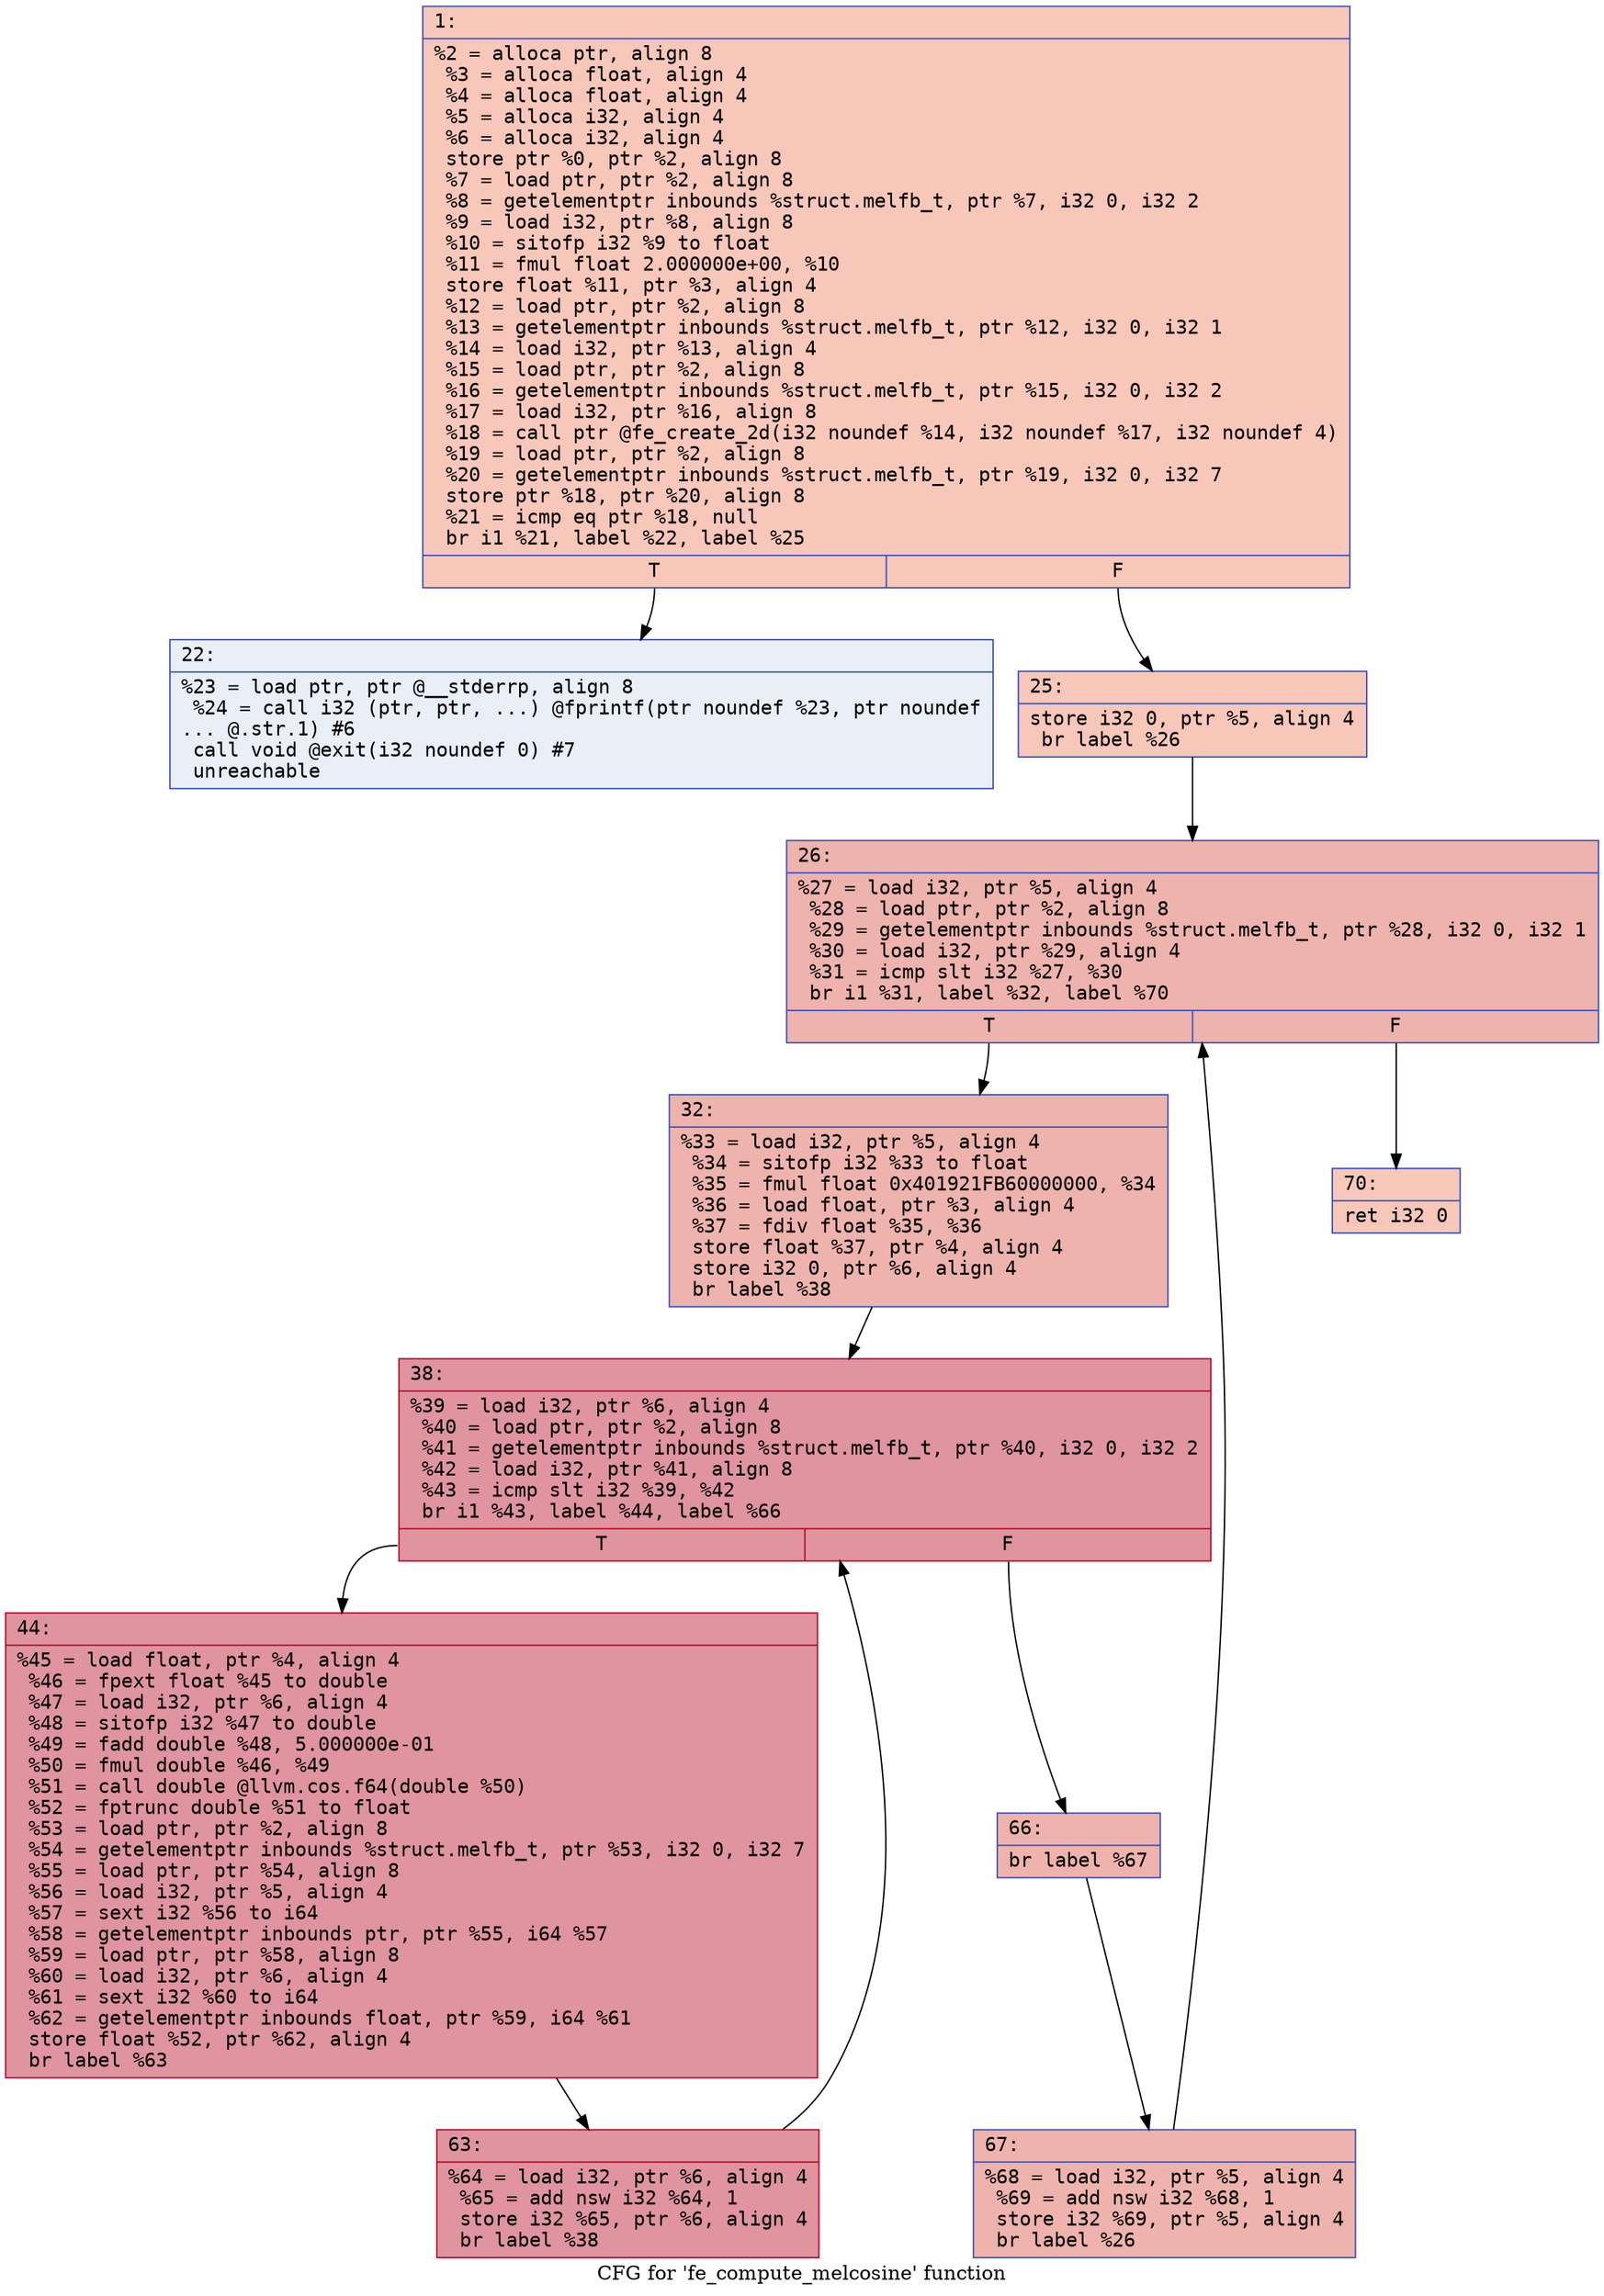 digraph "CFG for 'fe_compute_melcosine' function" {
	label="CFG for 'fe_compute_melcosine' function";

	Node0x60000333ecb0 [shape=record,color="#3d50c3ff", style=filled, fillcolor="#ec7f6370" fontname="Courier",label="{1:\l|  %2 = alloca ptr, align 8\l  %3 = alloca float, align 4\l  %4 = alloca float, align 4\l  %5 = alloca i32, align 4\l  %6 = alloca i32, align 4\l  store ptr %0, ptr %2, align 8\l  %7 = load ptr, ptr %2, align 8\l  %8 = getelementptr inbounds %struct.melfb_t, ptr %7, i32 0, i32 2\l  %9 = load i32, ptr %8, align 8\l  %10 = sitofp i32 %9 to float\l  %11 = fmul float 2.000000e+00, %10\l  store float %11, ptr %3, align 4\l  %12 = load ptr, ptr %2, align 8\l  %13 = getelementptr inbounds %struct.melfb_t, ptr %12, i32 0, i32 1\l  %14 = load i32, ptr %13, align 4\l  %15 = load ptr, ptr %2, align 8\l  %16 = getelementptr inbounds %struct.melfb_t, ptr %15, i32 0, i32 2\l  %17 = load i32, ptr %16, align 8\l  %18 = call ptr @fe_create_2d(i32 noundef %14, i32 noundef %17, i32 noundef 4)\l  %19 = load ptr, ptr %2, align 8\l  %20 = getelementptr inbounds %struct.melfb_t, ptr %19, i32 0, i32 7\l  store ptr %18, ptr %20, align 8\l  %21 = icmp eq ptr %18, null\l  br i1 %21, label %22, label %25\l|{<s0>T|<s1>F}}"];
	Node0x60000333ecb0:s0 -> Node0x60000333ed00[tooltip="1 -> 22\nProbability 0.00%" ];
	Node0x60000333ecb0:s1 -> Node0x60000333ed50[tooltip="1 -> 25\nProbability 100.00%" ];
	Node0x60000333ed00 [shape=record,color="#3d50c3ff", style=filled, fillcolor="#cedaeb70" fontname="Courier",label="{22:\l|  %23 = load ptr, ptr @__stderrp, align 8\l  %24 = call i32 (ptr, ptr, ...) @fprintf(ptr noundef %23, ptr noundef\l... @.str.1) #6\l  call void @exit(i32 noundef 0) #7\l  unreachable\l}"];
	Node0x60000333ed50 [shape=record,color="#3d50c3ff", style=filled, fillcolor="#ec7f6370" fontname="Courier",label="{25:\l|  store i32 0, ptr %5, align 4\l  br label %26\l}"];
	Node0x60000333ed50 -> Node0x60000333eda0[tooltip="25 -> 26\nProbability 100.00%" ];
	Node0x60000333eda0 [shape=record,color="#3d50c3ff", style=filled, fillcolor="#d6524470" fontname="Courier",label="{26:\l|  %27 = load i32, ptr %5, align 4\l  %28 = load ptr, ptr %2, align 8\l  %29 = getelementptr inbounds %struct.melfb_t, ptr %28, i32 0, i32 1\l  %30 = load i32, ptr %29, align 4\l  %31 = icmp slt i32 %27, %30\l  br i1 %31, label %32, label %70\l|{<s0>T|<s1>F}}"];
	Node0x60000333eda0:s0 -> Node0x60000333edf0[tooltip="26 -> 32\nProbability 96.88%" ];
	Node0x60000333eda0:s1 -> Node0x60000333efd0[tooltip="26 -> 70\nProbability 3.12%" ];
	Node0x60000333edf0 [shape=record,color="#3d50c3ff", style=filled, fillcolor="#d6524470" fontname="Courier",label="{32:\l|  %33 = load i32, ptr %5, align 4\l  %34 = sitofp i32 %33 to float\l  %35 = fmul float 0x401921FB60000000, %34\l  %36 = load float, ptr %3, align 4\l  %37 = fdiv float %35, %36\l  store float %37, ptr %4, align 4\l  store i32 0, ptr %6, align 4\l  br label %38\l}"];
	Node0x60000333edf0 -> Node0x60000333ee40[tooltip="32 -> 38\nProbability 100.00%" ];
	Node0x60000333ee40 [shape=record,color="#b70d28ff", style=filled, fillcolor="#b70d2870" fontname="Courier",label="{38:\l|  %39 = load i32, ptr %6, align 4\l  %40 = load ptr, ptr %2, align 8\l  %41 = getelementptr inbounds %struct.melfb_t, ptr %40, i32 0, i32 2\l  %42 = load i32, ptr %41, align 8\l  %43 = icmp slt i32 %39, %42\l  br i1 %43, label %44, label %66\l|{<s0>T|<s1>F}}"];
	Node0x60000333ee40:s0 -> Node0x60000333ee90[tooltip="38 -> 44\nProbability 96.88%" ];
	Node0x60000333ee40:s1 -> Node0x60000333ef30[tooltip="38 -> 66\nProbability 3.12%" ];
	Node0x60000333ee90 [shape=record,color="#b70d28ff", style=filled, fillcolor="#b70d2870" fontname="Courier",label="{44:\l|  %45 = load float, ptr %4, align 4\l  %46 = fpext float %45 to double\l  %47 = load i32, ptr %6, align 4\l  %48 = sitofp i32 %47 to double\l  %49 = fadd double %48, 5.000000e-01\l  %50 = fmul double %46, %49\l  %51 = call double @llvm.cos.f64(double %50)\l  %52 = fptrunc double %51 to float\l  %53 = load ptr, ptr %2, align 8\l  %54 = getelementptr inbounds %struct.melfb_t, ptr %53, i32 0, i32 7\l  %55 = load ptr, ptr %54, align 8\l  %56 = load i32, ptr %5, align 4\l  %57 = sext i32 %56 to i64\l  %58 = getelementptr inbounds ptr, ptr %55, i64 %57\l  %59 = load ptr, ptr %58, align 8\l  %60 = load i32, ptr %6, align 4\l  %61 = sext i32 %60 to i64\l  %62 = getelementptr inbounds float, ptr %59, i64 %61\l  store float %52, ptr %62, align 4\l  br label %63\l}"];
	Node0x60000333ee90 -> Node0x60000333eee0[tooltip="44 -> 63\nProbability 100.00%" ];
	Node0x60000333eee0 [shape=record,color="#b70d28ff", style=filled, fillcolor="#b70d2870" fontname="Courier",label="{63:\l|  %64 = load i32, ptr %6, align 4\l  %65 = add nsw i32 %64, 1\l  store i32 %65, ptr %6, align 4\l  br label %38\l}"];
	Node0x60000333eee0 -> Node0x60000333ee40[tooltip="63 -> 38\nProbability 100.00%" ];
	Node0x60000333ef30 [shape=record,color="#3d50c3ff", style=filled, fillcolor="#d6524470" fontname="Courier",label="{66:\l|  br label %67\l}"];
	Node0x60000333ef30 -> Node0x60000333ef80[tooltip="66 -> 67\nProbability 100.00%" ];
	Node0x60000333ef80 [shape=record,color="#3d50c3ff", style=filled, fillcolor="#d6524470" fontname="Courier",label="{67:\l|  %68 = load i32, ptr %5, align 4\l  %69 = add nsw i32 %68, 1\l  store i32 %69, ptr %5, align 4\l  br label %26\l}"];
	Node0x60000333ef80 -> Node0x60000333eda0[tooltip="67 -> 26\nProbability 100.00%" ];
	Node0x60000333efd0 [shape=record,color="#3d50c3ff", style=filled, fillcolor="#ec7f6370" fontname="Courier",label="{70:\l|  ret i32 0\l}"];
}
